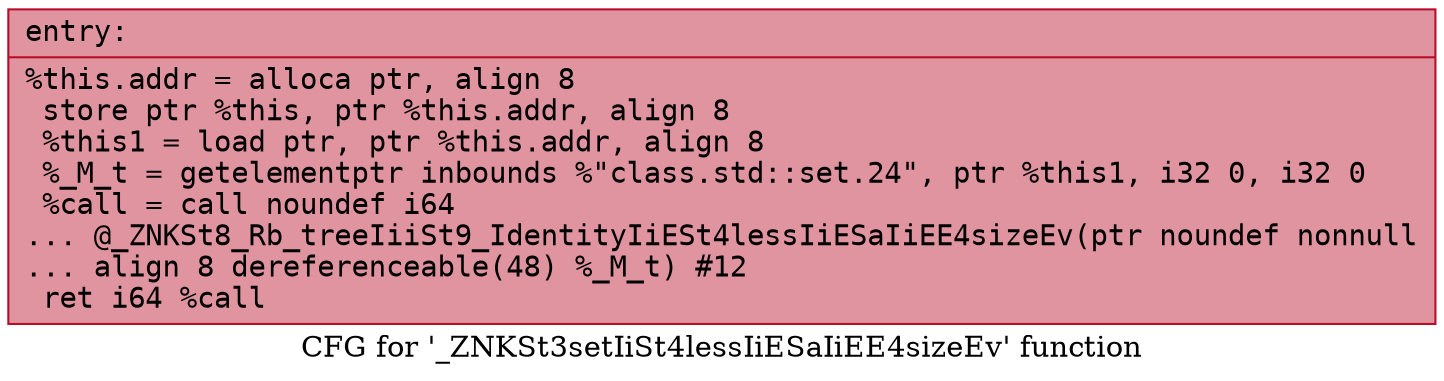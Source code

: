 digraph "CFG for '_ZNKSt3setIiSt4lessIiESaIiEE4sizeEv' function" {
	label="CFG for '_ZNKSt3setIiSt4lessIiESaIiEE4sizeEv' function";

	Node0x560dc9fc3f90 [shape=record,color="#b70d28ff", style=filled, fillcolor="#b70d2870" fontname="Courier",label="{entry:\l|  %this.addr = alloca ptr, align 8\l  store ptr %this, ptr %this.addr, align 8\l  %this1 = load ptr, ptr %this.addr, align 8\l  %_M_t = getelementptr inbounds %\"class.std::set.24\", ptr %this1, i32 0, i32 0\l  %call = call noundef i64\l... @_ZNKSt8_Rb_treeIiiSt9_IdentityIiESt4lessIiESaIiEE4sizeEv(ptr noundef nonnull\l... align 8 dereferenceable(48) %_M_t) #12\l  ret i64 %call\l}"];
}
